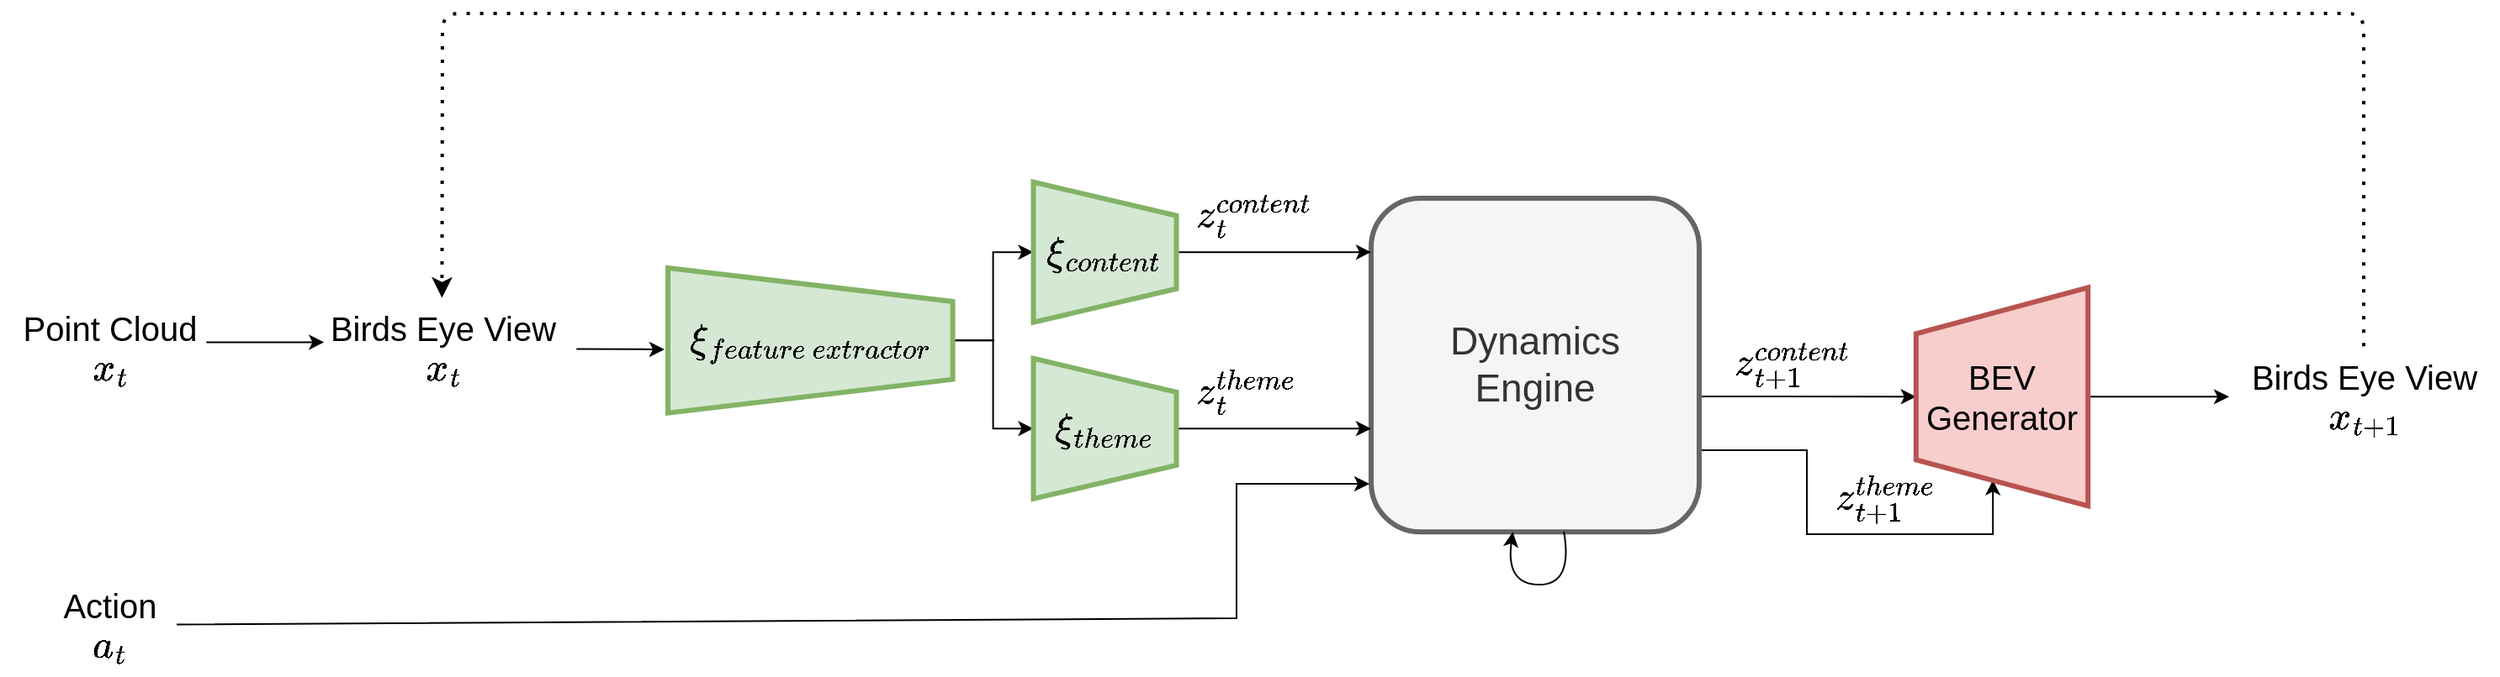<mxfile version="21.0.2" type="github">
  <diagram id="EVrbKENyEVnjGAG4AELT" name="Page-1">
    <mxGraphModel dx="1430" dy="763" grid="1" gridSize="10" guides="1" tooltips="1" connect="1" arrows="1" fold="1" page="1" pageScale="1" pageWidth="1169" pageHeight="827" math="1" shadow="0">
      <root>
        <mxCell id="0" />
        <mxCell id="1" parent="0" />
        <mxCell id="2mjd-9uhkY1LPrBKcRSL-13" value="" style="edgeStyle=orthogonalEdgeStyle;rounded=0;orthogonalLoop=1;jettySize=auto;html=1;" parent="1" source="rsoeOqy-VsgO8BAAmOL_-3" target="2mjd-9uhkY1LPrBKcRSL-12" edge="1">
          <mxGeometry relative="1" as="geometry" />
        </mxCell>
        <mxCell id="2mjd-9uhkY1LPrBKcRSL-15" style="edgeStyle=orthogonalEdgeStyle;rounded=0;orthogonalLoop=1;jettySize=auto;html=1;" parent="1" source="rsoeOqy-VsgO8BAAmOL_-3" target="2mjd-9uhkY1LPrBKcRSL-11" edge="1">
          <mxGeometry relative="1" as="geometry" />
        </mxCell>
        <mxCell id="rsoeOqy-VsgO8BAAmOL_-3" value="&lt;div&gt;$$\xi_{feature\&amp;nbsp; extractor}$$&lt;/div&gt;" style="shape=trapezoid;perimeter=trapezoidPerimeter;whiteSpace=wrap;html=1;fixedSize=1;rotation=90;horizontal=0;fontSize=20;fillColor=#d5e8d4;strokeColor=#82b366;strokeWidth=3;" parent="1" vertex="1">
          <mxGeometry x="653.49" y="190" width="86.36" height="169.28" as="geometry" />
        </mxCell>
        <mxCell id="Qng38_FX3BrwguZekm4N-1" style="edgeStyle=orthogonalEdgeStyle;rounded=0;orthogonalLoop=1;jettySize=auto;html=1;" parent="1" source="rsoeOqy-VsgO8BAAmOL_-4" target="rsoeOqy-VsgO8BAAmOL_-5" edge="1">
          <mxGeometry relative="1" as="geometry">
            <Array as="points">
              <mxPoint x="1270" y="308" />
              <mxPoint x="1270" y="308" />
            </Array>
          </mxGeometry>
        </mxCell>
        <mxCell id="Qng38_FX3BrwguZekm4N-2" style="edgeStyle=orthogonalEdgeStyle;rounded=0;orthogonalLoop=1;jettySize=auto;html=1;entryX=0.881;entryY=0.447;entryDx=0;entryDy=0;entryPerimeter=0;" parent="1" source="rsoeOqy-VsgO8BAAmOL_-4" target="rsoeOqy-VsgO8BAAmOL_-5" edge="1">
          <mxGeometry relative="1" as="geometry">
            <Array as="points">
              <mxPoint x="1289" y="340" />
              <mxPoint x="1289" y="390" />
              <mxPoint x="1400" y="390" />
            </Array>
          </mxGeometry>
        </mxCell>
        <mxCell id="rsoeOqy-VsgO8BAAmOL_-4" value="&lt;p style=&quot;line-height: 130%; font-size: 23px;&quot;&gt;&lt;/p&gt;&lt;div style=&quot;font-size: 23px;&quot;&gt;&lt;font style=&quot;font-size: 23px;&quot;&gt;Dynamics&lt;/font&gt;&lt;/div&gt;&lt;div style=&quot;font-size: 23px;&quot;&gt;&lt;font style=&quot;font-size: 23px;&quot;&gt;Engine&lt;/font&gt;&lt;/div&gt;&lt;p style=&quot;font-size: 23px;&quot;&gt;&lt;/p&gt;" style="rounded=1;whiteSpace=wrap;html=1;fillColor=#f5f5f5;strokeColor=#666666;fontColor=#333333;strokeWidth=3;" parent="1" vertex="1">
          <mxGeometry x="1030" y="190" width="195" height="198.6" as="geometry" />
        </mxCell>
        <mxCell id="2LGTjAn5IBV8_32J_CFB-2" value="" style="edgeStyle=orthogonalEdgeStyle;rounded=0;orthogonalLoop=1;jettySize=auto;html=1;" edge="1" parent="1" source="rsoeOqy-VsgO8BAAmOL_-5" target="Qng38_FX3BrwguZekm4N-6">
          <mxGeometry relative="1" as="geometry" />
        </mxCell>
        <mxCell id="rsoeOqy-VsgO8BAAmOL_-5" value="&lt;div&gt;BEV Generator&lt;/div&gt;" style="shape=trapezoid;perimeter=trapezoidPerimeter;whiteSpace=wrap;html=1;fixedSize=1;fontSize=20;rotation=90;horizontal=0;direction=east;flipV=1;size=27.5;fillColor=#f8cecc;strokeColor=#b85450;strokeWidth=3;" parent="1" vertex="1">
          <mxGeometry x="1340" y="257.09" width="130" height="102.19" as="geometry" />
        </mxCell>
        <mxCell id="rsoeOqy-VsgO8BAAmOL_-11" value="" style="endArrow=classic;html=1;rounded=0;fontSize=20;" parent="1" edge="1">
          <mxGeometry width="50" height="50" relative="1" as="geometry">
            <mxPoint x="337.66" y="275.7" as="sourcePoint" />
            <mxPoint x="407.66" y="275.7" as="targetPoint" />
          </mxGeometry>
        </mxCell>
        <mxCell id="rsoeOqy-VsgO8BAAmOL_-14" value="&lt;div&gt;Point Cloud&lt;/div&gt;&lt;div&gt;\(x_t\)&lt;/div&gt;" style="text;html=1;align=center;verticalAlign=middle;resizable=0;points=[];autosize=1;strokeColor=none;fillColor=none;fontSize=20;" parent="1" vertex="1">
          <mxGeometry x="215" y="249.3" width="130" height="60" as="geometry" />
        </mxCell>
        <mxCell id="rsoeOqy-VsgO8BAAmOL_-16" value="&lt;div&gt;Action&lt;/div&gt;&lt;div&gt;\(a_t\)&lt;/div&gt;" style="text;html=1;align=center;verticalAlign=middle;resizable=0;points=[];autosize=1;strokeColor=none;fillColor=none;fontSize=20;" parent="1" vertex="1">
          <mxGeometry x="240.0" y="414" width="80" height="60" as="geometry" />
        </mxCell>
        <mxCell id="rsoeOqy-VsgO8BAAmOL_-17" value="" style="endArrow=classic;html=1;rounded=0;fontSize=20;entryX=-0.005;entryY=0.856;entryDx=0;entryDy=0;entryPerimeter=0;" parent="1" source="rsoeOqy-VsgO8BAAmOL_-16" target="rsoeOqy-VsgO8BAAmOL_-4" edge="1">
          <mxGeometry width="50" height="50" relative="1" as="geometry">
            <mxPoint x="815" y="433" as="sourcePoint" />
            <mxPoint x="935" y="433" as="targetPoint" />
            <Array as="points">
              <mxPoint x="950" y="440" />
              <mxPoint x="950" y="360" />
              <mxPoint x="960" y="360" />
            </Array>
          </mxGeometry>
        </mxCell>
        <mxCell id="rsoeOqy-VsgO8BAAmOL_-23" value="" style="endArrow=classic;dashed=1;html=1;dashPattern=1 3;strokeWidth=2;rounded=1;fontSize=20;startArrow=none;startFill=0;endFill=1;" parent="1" edge="1" target="2mjd-9uhkY1LPrBKcRSL-4" source="Qng38_FX3BrwguZekm4N-6">
          <mxGeometry width="50" height="50" relative="1" as="geometry">
            <mxPoint x="1865" y="278.18" as="sourcePoint" />
            <mxPoint x="450" y="260" as="targetPoint" />
            <Array as="points">
              <mxPoint x="1620" y="80" />
              <mxPoint x="478" y="80" />
            </Array>
          </mxGeometry>
        </mxCell>
        <mxCell id="2mjd-9uhkY1LPrBKcRSL-4" value="&lt;div&gt;Birds Eye View&lt;br&gt;&lt;/div&gt;&lt;div&gt;\(x_t\)&lt;/div&gt;" style="text;html=1;align=center;verticalAlign=middle;resizable=0;points=[];autosize=1;strokeColor=none;fillColor=none;fontSize=20;" parent="1" vertex="1">
          <mxGeometry x="397.66" y="249.3" width="160" height="60" as="geometry" />
        </mxCell>
        <mxCell id="2mjd-9uhkY1LPrBKcRSL-8" value="" style="endArrow=classic;html=1;rounded=0;fontSize=20;" parent="1" edge="1" source="2mjd-9uhkY1LPrBKcRSL-4">
          <mxGeometry width="50" height="50" relative="1" as="geometry">
            <mxPoint x="540" y="280" as="sourcePoint" />
            <mxPoint x="610" y="280" as="targetPoint" />
          </mxGeometry>
        </mxCell>
        <mxCell id="2mjd-9uhkY1LPrBKcRSL-16" style="edgeStyle=orthogonalEdgeStyle;rounded=0;orthogonalLoop=1;jettySize=auto;html=1;" parent="1" source="2mjd-9uhkY1LPrBKcRSL-11" target="rsoeOqy-VsgO8BAAmOL_-4" edge="1">
          <mxGeometry relative="1" as="geometry">
            <Array as="points">
              <mxPoint x="1010" y="222" />
              <mxPoint x="1010" y="222" />
            </Array>
          </mxGeometry>
        </mxCell>
        <mxCell id="2mjd-9uhkY1LPrBKcRSL-11" value="&lt;div&gt;$$\xi_{content}$$&lt;/div&gt;" style="shape=trapezoid;perimeter=trapezoidPerimeter;whiteSpace=wrap;html=1;fixedSize=1;rotation=90;horizontal=0;fontSize=20;fillColor=#d5e8d4;strokeColor=#82b366;strokeWidth=3;" parent="1" vertex="1">
          <mxGeometry x="830" y="179.62" width="83.52" height="85.02" as="geometry" />
        </mxCell>
        <mxCell id="2mjd-9uhkY1LPrBKcRSL-23" style="edgeStyle=orthogonalEdgeStyle;rounded=0;orthogonalLoop=1;jettySize=auto;html=1;" parent="1" source="2mjd-9uhkY1LPrBKcRSL-12" target="rsoeOqy-VsgO8BAAmOL_-4" edge="1">
          <mxGeometry relative="1" as="geometry">
            <Array as="points">
              <mxPoint x="1040" y="327" />
              <mxPoint x="1040" y="327" />
            </Array>
          </mxGeometry>
        </mxCell>
        <mxCell id="2mjd-9uhkY1LPrBKcRSL-12" value="&lt;div&gt;$$\xi_{theme}$$&lt;/div&gt;" style="shape=trapezoid;perimeter=trapezoidPerimeter;whiteSpace=wrap;html=1;fixedSize=1;rotation=90;horizontal=0;fontSize=20;fillColor=#d5e8d4;strokeColor=#82b366;strokeWidth=3;" parent="1" vertex="1">
          <mxGeometry x="830" y="284.64" width="83.52" height="85.02" as="geometry" />
        </mxCell>
        <mxCell id="2mjd-9uhkY1LPrBKcRSL-20" value="&lt;div&gt;\(z^{theme}_{t}\)&lt;/div&gt;" style="text;html=1;align=center;verticalAlign=middle;resizable=0;points=[];autosize=1;strokeColor=none;fillColor=none;fontSize=20;" parent="1" vertex="1">
          <mxGeometry x="870" y="284.64" width="170" height="40" as="geometry" />
        </mxCell>
        <mxCell id="2mjd-9uhkY1LPrBKcRSL-21" value="&lt;div&gt;\(z^{content}_{t}\)&lt;/div&gt;" style="text;html=1;align=center;verticalAlign=middle;resizable=0;points=[];autosize=1;strokeColor=none;fillColor=none;fontSize=20;" parent="1" vertex="1">
          <mxGeometry x="870" y="179.62" width="180" height="40" as="geometry" />
        </mxCell>
        <mxCell id="Qng38_FX3BrwguZekm4N-3" value="&lt;div&gt;\(z^{theme}_{t+1}\)&lt;/div&gt;" style="text;html=1;align=center;verticalAlign=middle;resizable=0;points=[];autosize=1;strokeColor=none;fillColor=none;fontSize=20;" parent="1" vertex="1">
          <mxGeometry x="1240" y="348.6" width="190" height="40" as="geometry" />
        </mxCell>
        <mxCell id="Qng38_FX3BrwguZekm4N-4" value="&lt;div&gt;\(z^{content}_{t+1}\)&lt;/div&gt;" style="text;html=1;align=center;verticalAlign=middle;resizable=0;points=[];autosize=1;strokeColor=none;fillColor=none;fontSize=20;" parent="1" vertex="1">
          <mxGeometry x="1180" y="269.3" width="200" height="40" as="geometry" />
        </mxCell>
        <mxCell id="Qng38_FX3BrwguZekm4N-6" value="&lt;div&gt;Birds Eye View&lt;br&gt;&lt;/div&gt;&lt;div&gt;\(x_{t+1}\)&lt;/div&gt;" style="text;html=1;align=center;verticalAlign=middle;resizable=0;points=[];autosize=1;strokeColor=none;fillColor=none;fontSize=20;" parent="1" vertex="1">
          <mxGeometry x="1540" y="278.18" width="160" height="60" as="geometry" />
        </mxCell>
        <mxCell id="Qng38_FX3BrwguZekm4N-11" value="" style="curved=1;endArrow=classic;html=1;rounded=0;" parent="1" source="rsoeOqy-VsgO8BAAmOL_-4" target="rsoeOqy-VsgO8BAAmOL_-4" edge="1">
          <mxGeometry width="50" height="50" relative="1" as="geometry">
            <mxPoint x="1117.5" y="490" as="sourcePoint" />
            <mxPoint x="1167.5" y="440" as="targetPoint" />
            <Array as="points">
              <mxPoint x="1150" y="420" />
              <mxPoint x="1110" y="420" />
            </Array>
          </mxGeometry>
        </mxCell>
      </root>
    </mxGraphModel>
  </diagram>
</mxfile>
